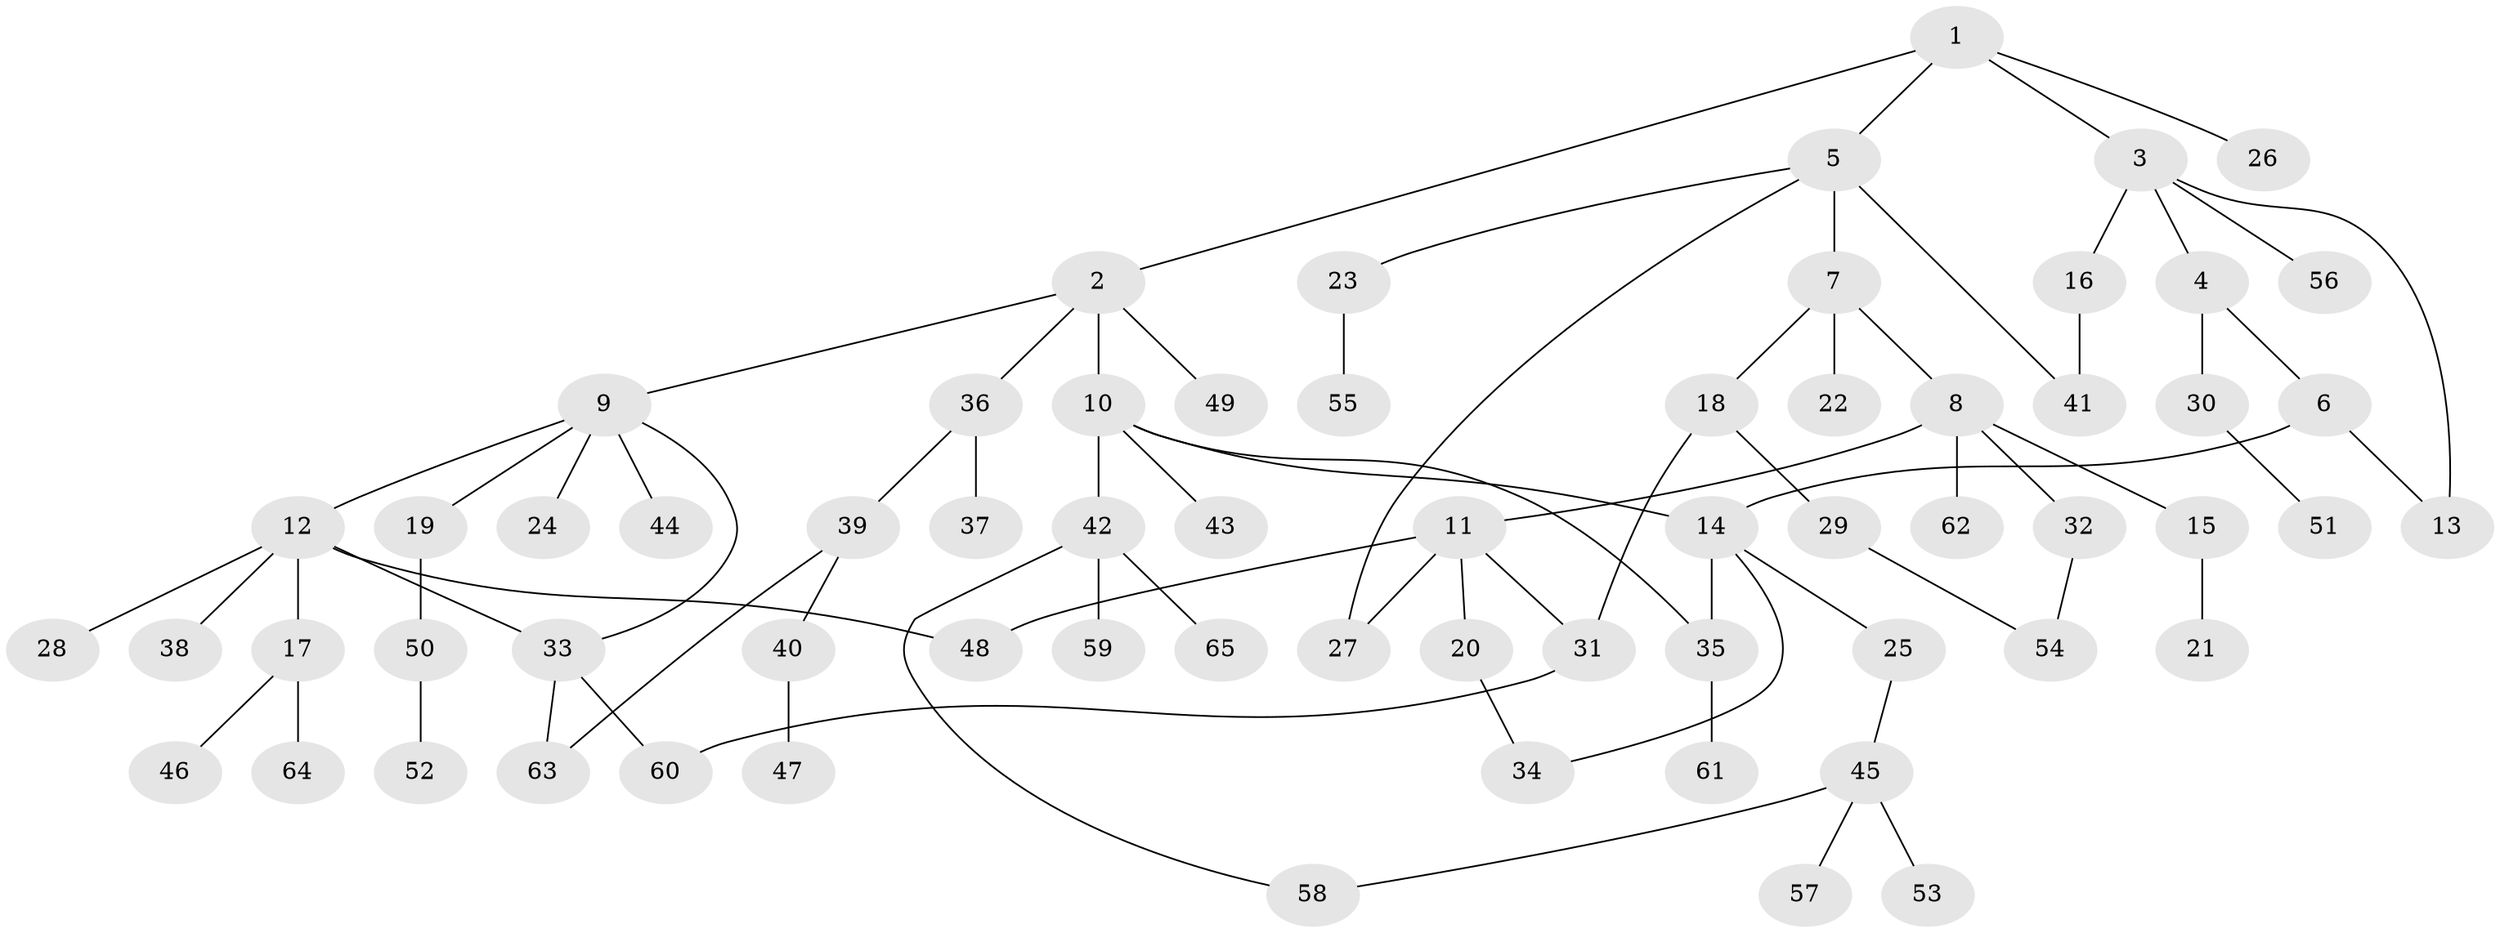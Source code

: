 // Generated by graph-tools (version 1.1) at 2025/41/03/09/25 04:41:42]
// undirected, 65 vertices, 77 edges
graph export_dot {
graph [start="1"]
  node [color=gray90,style=filled];
  1;
  2;
  3;
  4;
  5;
  6;
  7;
  8;
  9;
  10;
  11;
  12;
  13;
  14;
  15;
  16;
  17;
  18;
  19;
  20;
  21;
  22;
  23;
  24;
  25;
  26;
  27;
  28;
  29;
  30;
  31;
  32;
  33;
  34;
  35;
  36;
  37;
  38;
  39;
  40;
  41;
  42;
  43;
  44;
  45;
  46;
  47;
  48;
  49;
  50;
  51;
  52;
  53;
  54;
  55;
  56;
  57;
  58;
  59;
  60;
  61;
  62;
  63;
  64;
  65;
  1 -- 2;
  1 -- 3;
  1 -- 5;
  1 -- 26;
  2 -- 9;
  2 -- 10;
  2 -- 36;
  2 -- 49;
  3 -- 4;
  3 -- 16;
  3 -- 56;
  3 -- 13;
  4 -- 6;
  4 -- 30;
  5 -- 7;
  5 -- 23;
  5 -- 41;
  5 -- 27;
  6 -- 13;
  6 -- 14;
  7 -- 8;
  7 -- 18;
  7 -- 22;
  8 -- 11;
  8 -- 15;
  8 -- 32;
  8 -- 62;
  9 -- 12;
  9 -- 19;
  9 -- 24;
  9 -- 33;
  9 -- 44;
  10 -- 42;
  10 -- 43;
  10 -- 14;
  10 -- 35;
  11 -- 20;
  11 -- 27;
  11 -- 48;
  11 -- 31;
  12 -- 17;
  12 -- 28;
  12 -- 38;
  12 -- 33;
  12 -- 48;
  14 -- 25;
  14 -- 34;
  14 -- 35;
  15 -- 21;
  16 -- 41;
  17 -- 46;
  17 -- 64;
  18 -- 29;
  18 -- 31;
  19 -- 50;
  20 -- 34;
  23 -- 55;
  25 -- 45;
  29 -- 54;
  30 -- 51;
  31 -- 60;
  32 -- 54;
  33 -- 60;
  33 -- 63;
  35 -- 61;
  36 -- 37;
  36 -- 39;
  39 -- 40;
  39 -- 63;
  40 -- 47;
  42 -- 58;
  42 -- 59;
  42 -- 65;
  45 -- 53;
  45 -- 57;
  45 -- 58;
  50 -- 52;
}
